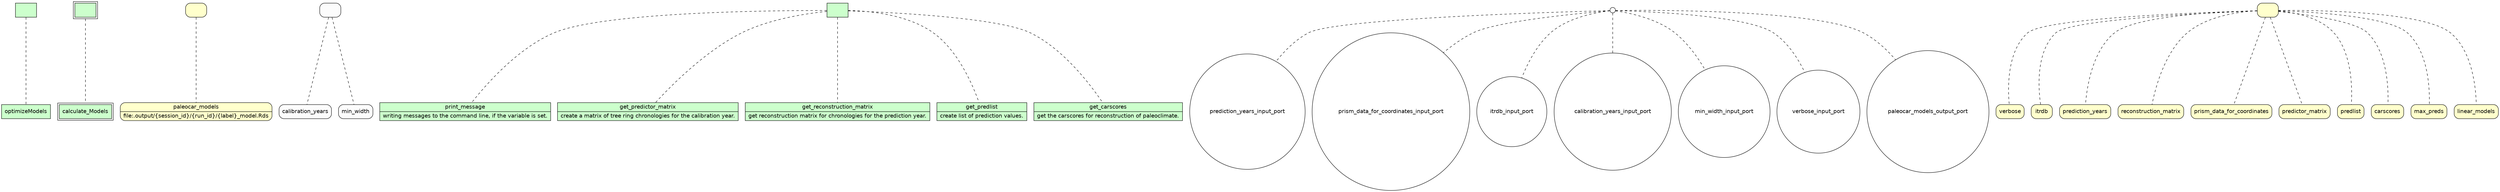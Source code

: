 
    graph{
    rankdir=TB
    edge [style=dashed]
    n0 [shape=box, fillcolor="#CCFFCC", style=filled, peripheries=1, fontname=Helvetica, label=""];
n1 [shape=box, fillcolor="#CCFFCC", style=filled, peripheries=1, fontname=Helvetica, label=optimizeModels];
n0 -- n1;
n2 [peripheries=2, shape=box, fillcolor="#CCFFCC", style=filled, fontname=Helvetica, label=""];
n3 [peripheries=2, shape=box, fillcolor="#CCFFCC", style=filled, fontname=Helvetica, label=calculate_Models];
n2 -- n3;
n4 [shape=record, style="rounded,filled", fillcolor="#FFFFCC", rankdir=LR, peripheries=1, fontname=Helvetica, label=""];
n5 [shape=record, style="rounded,filled", fillcolor="#FFFFCC", rankdir=LR, peripheries=1, fontname=Helvetica, label="{<f0> paleocar_models |<f1> file\:.output/\{session_id\}/\{run_id\}/\{label\}_model.Rds}"];
n4 -- n5;
n6 [shape=box, fillcolor="#FCFCFC", style="rounded,filled", peripheries=1, fontname=Helvetica, label=""];
n7 [shape=box, fillcolor="#FCFCFC", style="rounded,filled", peripheries=1, fontname=Helvetica, label=calibration_years];
n6 -- n7;
n8 [shape=box, fillcolor="#FCFCFC", style="rounded,filled", peripheries=1, fontname=Helvetica, label=min_width];
n6 -- n8;
n9 [shape=record, fillcolor="#CCFFCC", rankdir=LR, style=filled, peripheries=1, fontname=Helvetica, label=""];
n10 [shape=record, fillcolor="#CCFFCC", rankdir=LR, style=filled, peripheries=1, fontname=Helvetica, label="{<f0> print_message |<f1> writing messages to the command line, if the variable is set.}"];
n9 -- n10;
n11 [shape=record, fillcolor="#CCFFCC", rankdir=LR, style=filled, peripheries=1, fontname=Helvetica, label="{<f0> get_predictor_matrix |<f1> create a matrix of tree ring chronologies for the calibration year.}"];
n9 -- n11;
n12 [shape=record, fillcolor="#CCFFCC", rankdir=LR, style=filled, peripheries=1, fontname=Helvetica, label="{<f0> get_reconstruction_matrix |<f1> get reconstruction matrix for chronologies for the prediction year.}"];
n9 -- n12;
n13 [shape=record, fillcolor="#CCFFCC", rankdir=LR, style=filled, peripheries=1, fontname=Helvetica, label="{<f0> get_predlist |<f1> create list of prediction values.}"];
n9 -- n13;
n14 [shape=record, fillcolor="#CCFFCC", rankdir=LR, style=filled, peripheries=1, fontname=Helvetica, label="{<f0> get_carscores |<f1> get the carscores for reconstruction of paleoclimate.}"];
n9 -- n14;
n15 [shape=circle, style="rounded,filled", width=0.2, peripheries=1, fillcolor="#FFFFFF", fontname=Helvetica, label=""];
n16 [shape=circle, style="rounded,filled", width=0.2, peripheries=1, fillcolor="#FFFFFF", fontname=Helvetica, label=prediction_years_input_port];
n15 -- n16;
n17 [shape=circle, style="rounded,filled", width=0.2, peripheries=1, fillcolor="#FFFFFF", fontname=Helvetica, label=prism_data_for_coordinates_input_port];
n15 -- n17;
n18 [shape=circle, style="rounded,filled", width=0.2, peripheries=1, fillcolor="#FFFFFF", fontname=Helvetica, label=itrdb_input_port];
n15 -- n18;
n19 [shape=circle, style="rounded,filled", width=0.2, peripheries=1, fillcolor="#FFFFFF", fontname=Helvetica, label=calibration_years_input_port];
n15 -- n19;
n20 [shape=circle, style="rounded,filled", width=0.2, peripheries=1, fillcolor="#FFFFFF", fontname=Helvetica, label=min_width_input_port];
n15 -- n20;
n21 [shape=circle, style="rounded,filled", width=0.2, peripheries=1, fillcolor="#FFFFFF", fontname=Helvetica, label=verbose_input_port];
n15 -- n21;
n22 [shape=circle, style="rounded,filled", width=0.2, peripheries=1, fillcolor="#FFFFFF", fontname=Helvetica, label=paleocar_models_output_port];
n15 -- n22;
n23 [shape=box, style="rounded,filled", fillcolor="#FFFFCC", peripheries=1, fontname=Helvetica, label=""];
n24 [shape=box, style="rounded,filled", fillcolor="#FFFFCC", peripheries=1, fontname=Helvetica, label=verbose];
n23 -- n24;
n25 [shape=box, style="rounded,filled", fillcolor="#FFFFCC", peripheries=1, fontname=Helvetica, label=itrdb];
n23 -- n25;
n26 [shape=box, style="rounded,filled", fillcolor="#FFFFCC", peripheries=1, fontname=Helvetica, label=prediction_years];
n23 -- n26;
n27 [shape=box, style="rounded,filled", fillcolor="#FFFFCC", peripheries=1, fontname=Helvetica, label=reconstruction_matrix];
n23 -- n27;
n28 [shape=box, style="rounded,filled", fillcolor="#FFFFCC", peripheries=1, fontname=Helvetica, label=prism_data_for_coordinates];
n23 -- n28;
n29 [shape=box, style="rounded,filled", fillcolor="#FFFFCC", peripheries=1, fontname=Helvetica, label=predictor_matrix];
n23 -- n29;
n30 [shape=box, style="rounded,filled", fillcolor="#FFFFCC", peripheries=1, fontname=Helvetica, label=predlist];
n23 -- n30;
n31 [shape=box, style="rounded,filled", fillcolor="#FFFFCC", peripheries=1, fontname=Helvetica, label=carscores];
n23 -- n31;
n32 [shape=box, style="rounded,filled", fillcolor="#FFFFCC", peripheries=1, fontname=Helvetica, label=max_preds];
n23 -- n32;
n33 [shape=box, style="rounded,filled", fillcolor="#FFFFCC", peripheries=1, fontname=Helvetica, label=linear_models];
n23 -- n33;

    }
            